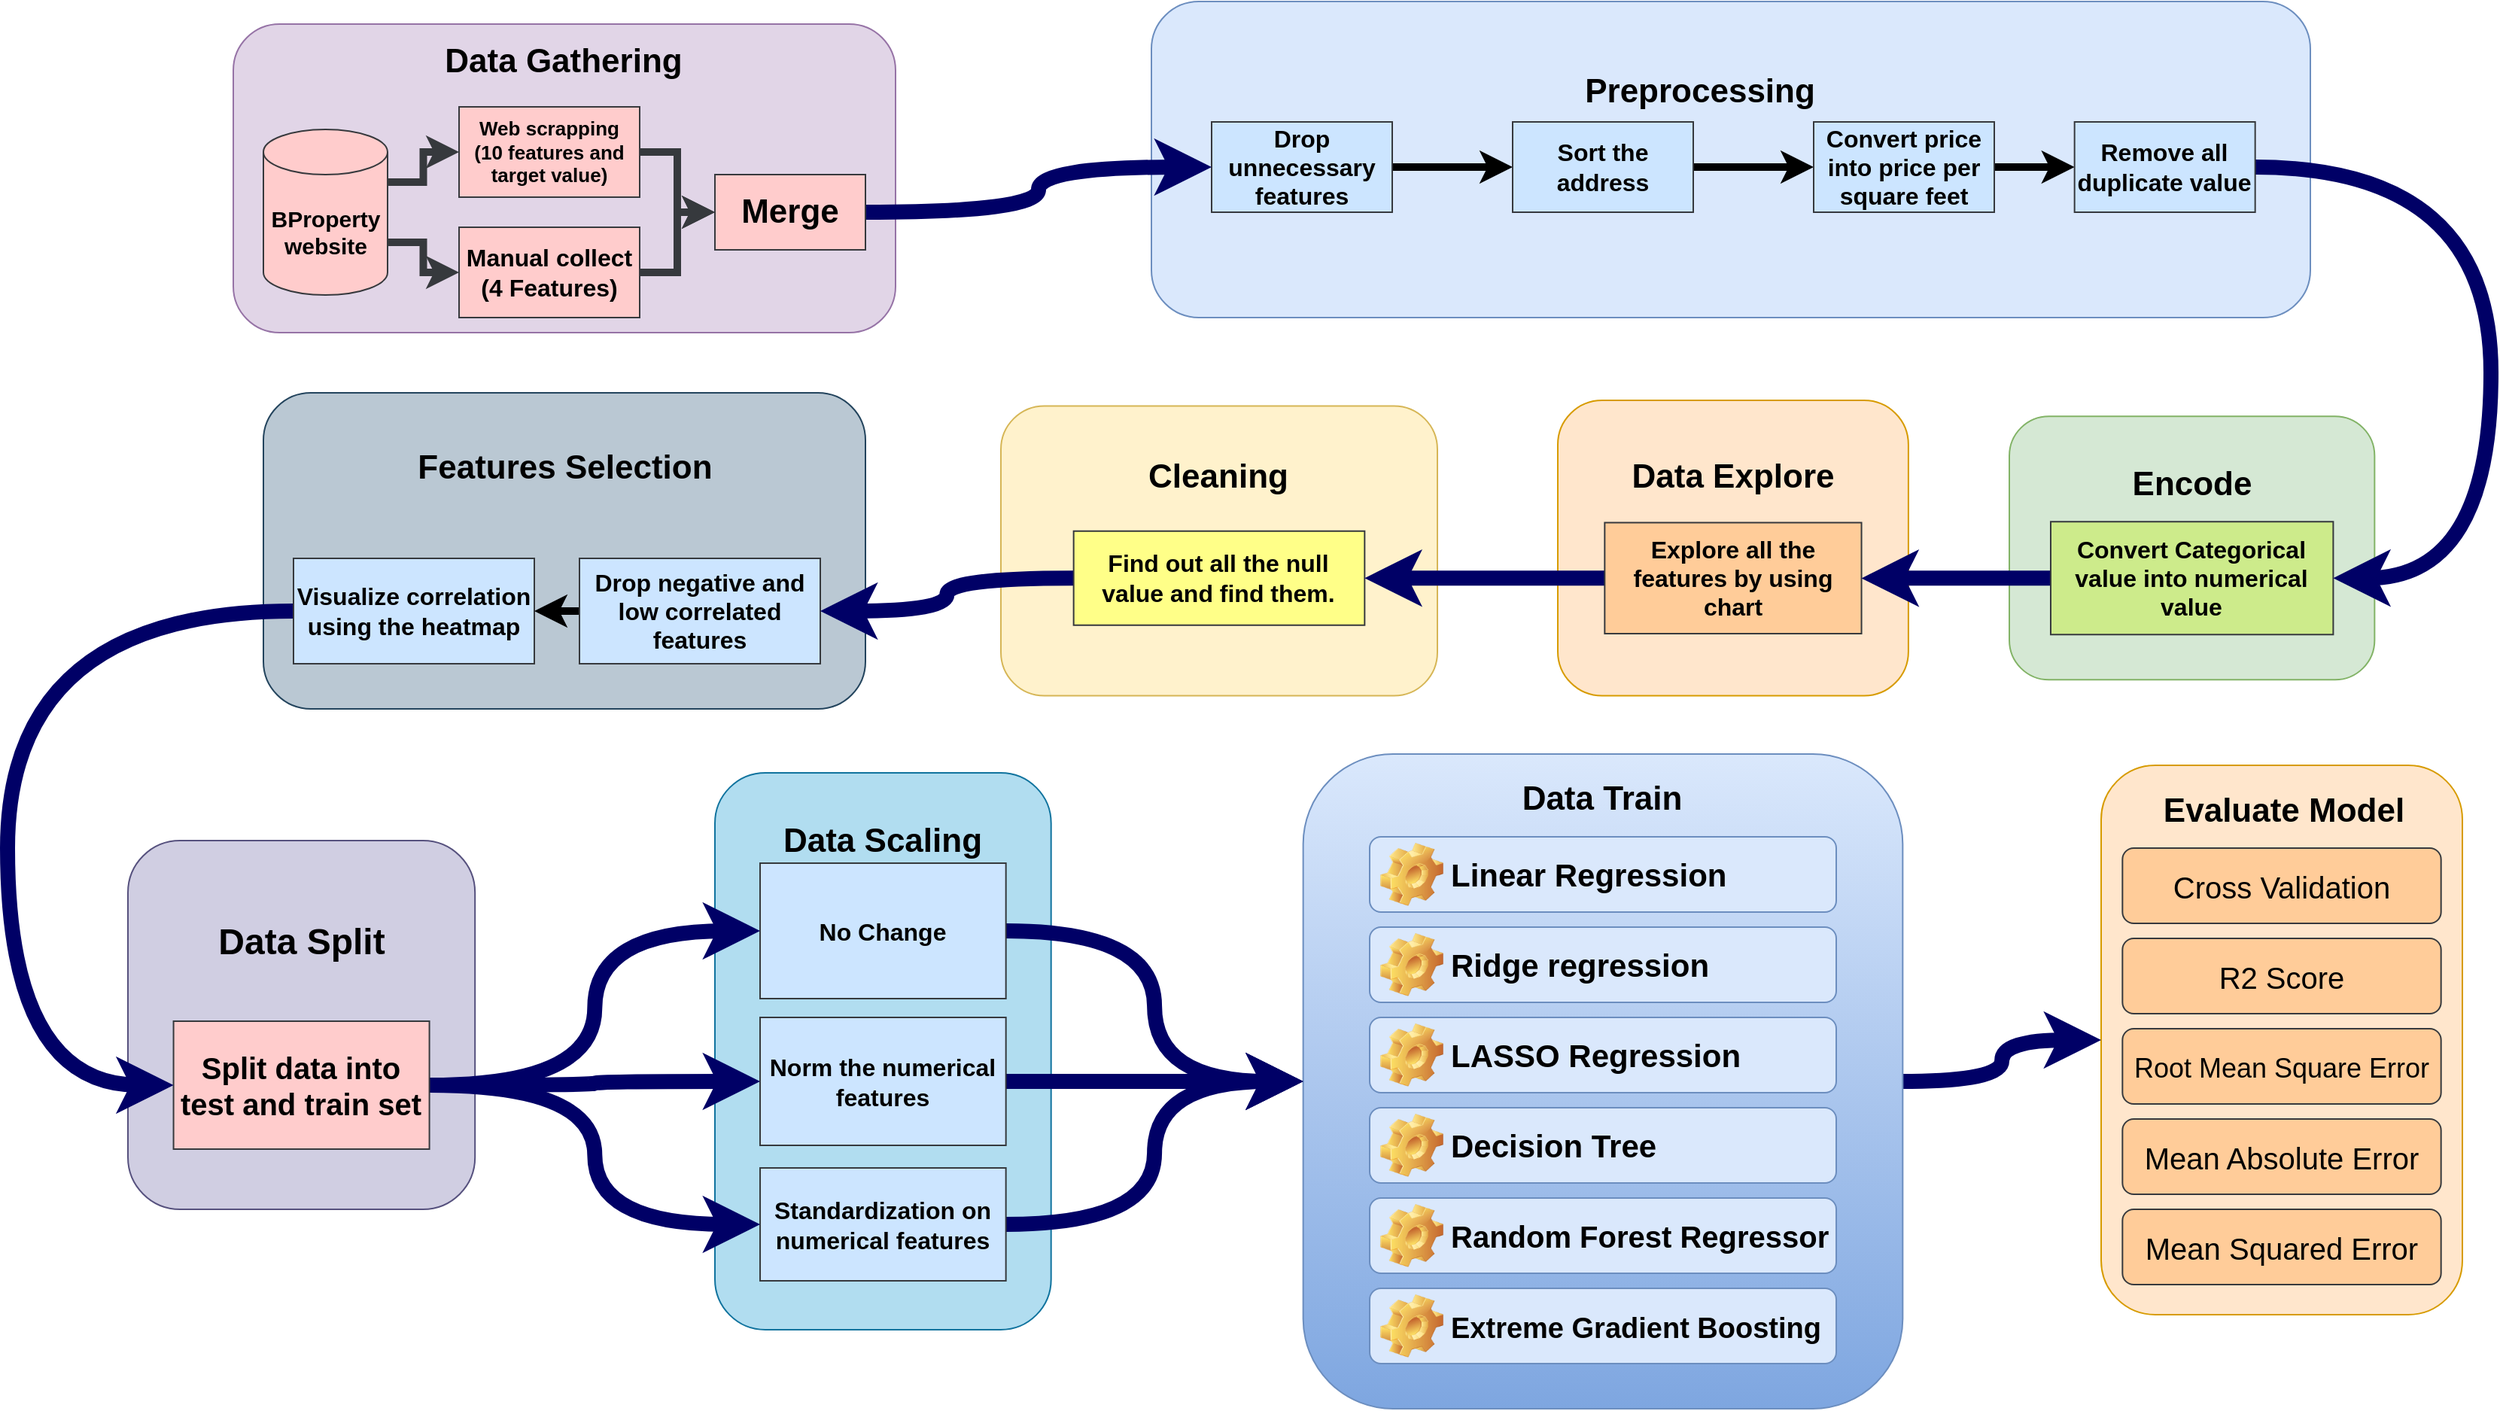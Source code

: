 <mxfile version="16.1.4" type="device"><diagram id="C5RBs43oDa-KdzZeNtuy" name="Page-1"><mxGraphModel dx="2858" dy="1074" grid="1" gridSize="10" guides="1" tooltips="1" connect="1" arrows="1" fold="1" page="1" pageScale="1" pageWidth="827" pageHeight="1169" math="0" shadow="0"><root><mxCell id="WIyWlLk6GJQsqaUBKTNV-0"/><mxCell id="WIyWlLk6GJQsqaUBKTNV-1" parent="WIyWlLk6GJQsqaUBKTNV-0"/><mxCell id="p1v1I74_mB3JB4wyyK_R-135" value="" style="rounded=1;whiteSpace=wrap;html=1;fontSize=22;labelBackgroundColor=#D4E1F5;labelBorderColor=none;fillColor=#ffe6cc;strokeColor=#d79b00;" parent="WIyWlLk6GJQsqaUBKTNV-1" vertex="1"><mxGeometry x="1241" y="572.5" width="240" height="365" as="geometry"/></mxCell><mxCell id="p1v1I74_mB3JB4wyyK_R-136" value="Evaluate Model" style="text;html=1;strokeColor=none;fillColor=none;align=center;verticalAlign=middle;whiteSpace=wrap;rounded=0;fontSize=22;fontStyle=1" parent="WIyWlLk6GJQsqaUBKTNV-1" vertex="1"><mxGeometry x="1271" y="577.5" width="183.33" height="50" as="geometry"/></mxCell><mxCell id="p1v1I74_mB3JB4wyyK_R-137" value="Cross Validation" style="rounded=1;whiteSpace=wrap;html=1;shadow=0;glass=0;labelBackgroundColor=none;labelBorderColor=none;fontSize=20;fillColor=#ffcc99;strokeColor=#36393d;" parent="WIyWlLk6GJQsqaUBKTNV-1" vertex="1"><mxGeometry x="1255.17" y="627.5" width="211.66" height="50" as="geometry"/></mxCell><mxCell id="p1v1I74_mB3JB4wyyK_R-138" value="R2 Score" style="rounded=1;whiteSpace=wrap;html=1;shadow=0;glass=0;labelBackgroundColor=none;labelBorderColor=none;fontSize=20;fillColor=#ffcc99;strokeColor=#36393d;" parent="WIyWlLk6GJQsqaUBKTNV-1" vertex="1"><mxGeometry x="1255.17" y="687.5" width="211.66" height="50" as="geometry"/></mxCell><mxCell id="p1v1I74_mB3JB4wyyK_R-139" value="&lt;font style=&quot;font-size: 18px&quot;&gt;&lt;span class=&quot;ILfuVd&quot;&gt;&lt;span class=&quot;hgKElc&quot;&gt;Root Mean Square Error&lt;/span&gt;&lt;/span&gt;&lt;/font&gt;" style="rounded=1;whiteSpace=wrap;html=1;shadow=0;glass=0;labelBackgroundColor=none;labelBorderColor=none;fontSize=20;fillColor=#ffcc99;strokeColor=#36393d;" parent="WIyWlLk6GJQsqaUBKTNV-1" vertex="1"><mxGeometry x="1255.17" y="747.5" width="211.66" height="50" as="geometry"/></mxCell><mxCell id="p1v1I74_mB3JB4wyyK_R-140" value="&lt;span class=&quot;ILfuVd&quot;&gt;&lt;span class=&quot;hgKElc&quot;&gt; Mean Absolute Error&lt;/span&gt;&lt;/span&gt;" style="rounded=1;whiteSpace=wrap;html=1;shadow=0;glass=0;labelBackgroundColor=none;labelBorderColor=none;fontSize=20;fillColor=#ffcc99;strokeColor=#36393d;" parent="WIyWlLk6GJQsqaUBKTNV-1" vertex="1"><mxGeometry x="1255.17" y="807.5" width="211.66" height="50" as="geometry"/></mxCell><mxCell id="p1v1I74_mB3JB4wyyK_R-141" value="&lt;span class=&quot;ILfuVd&quot;&gt;&lt;span class=&quot;hgKElc&quot;&gt;Mean Squared Error&lt;/span&gt;&lt;/span&gt;" style="rounded=1;whiteSpace=wrap;html=1;shadow=0;glass=0;labelBackgroundColor=none;labelBorderColor=none;fontSize=20;fillColor=#ffcc99;strokeColor=#36393d;" parent="WIyWlLk6GJQsqaUBKTNV-1" vertex="1"><mxGeometry x="1255.17" y="867.5" width="211.66" height="50" as="geometry"/></mxCell><mxCell id="p1v1I74_mB3JB4wyyK_R-210" style="edgeStyle=orthogonalEdgeStyle;curved=1;rounded=0;orthogonalLoop=1;jettySize=auto;html=1;exitX=1;exitY=0.5;exitDx=0;exitDy=0;entryX=0;entryY=0.5;entryDx=0;entryDy=0;fontSize=16;fontColor=#000000;strokeWidth=10;elbow=vertical;fillColor=#a0522d;strokeColor=#000066;" parent="WIyWlLk6GJQsqaUBKTNV-1" source="p1v1I74_mB3JB4wyyK_R-143" target="p1v1I74_mB3JB4wyyK_R-135" edge="1"><mxGeometry relative="1" as="geometry"/></mxCell><mxCell id="p1v1I74_mB3JB4wyyK_R-143" value="" style="rounded=1;whiteSpace=wrap;html=1;fontSize=22;labelBackgroundColor=#D4E1F5;labelBorderColor=none;fillColor=#dae8fc;strokeColor=#6c8ebf;gradientColor=#7ea6e0;" parent="WIyWlLk6GJQsqaUBKTNV-1" vertex="1"><mxGeometry x="710.83" y="565" width="398.34" height="435" as="geometry"/></mxCell><mxCell id="p1v1I74_mB3JB4wyyK_R-144" value="Data Train" style="text;html=1;strokeColor=none;fillColor=none;align=center;verticalAlign=middle;whiteSpace=wrap;rounded=0;fontSize=22;fontStyle=1" parent="WIyWlLk6GJQsqaUBKTNV-1" vertex="1"><mxGeometry x="818.34" y="570" width="183.33" height="50" as="geometry"/></mxCell><mxCell id="p1v1I74_mB3JB4wyyK_R-145" value="LASSO Regression" style="label;whiteSpace=wrap;html=1;image=img/clipart/Gear_128x128.png;labelBackgroundColor=none;labelBorderColor=none;fontSize=21;fillColor=#dae8fc;strokeColor=#6c8ebf;" parent="WIyWlLk6GJQsqaUBKTNV-1" vertex="1"><mxGeometry x="755.0" y="740" width="310" height="50" as="geometry"/></mxCell><mxCell id="p1v1I74_mB3JB4wyyK_R-146" value="Ridge regression" style="label;whiteSpace=wrap;html=1;image=img/clipart/Gear_128x128.png;labelBackgroundColor=none;labelBorderColor=none;fontSize=21;fillColor=#dae8fc;strokeColor=#6c8ebf;" parent="WIyWlLk6GJQsqaUBKTNV-1" vertex="1"><mxGeometry x="755.0" y="680" width="310" height="50" as="geometry"/></mxCell><mxCell id="p1v1I74_mB3JB4wyyK_R-147" value="&lt;span style=&quot;background-color: transparent&quot;&gt;Linear Regression&lt;/span&gt;" style="label;whiteSpace=wrap;html=1;image=img/clipart/Gear_128x128.png;labelBackgroundColor=none;labelBorderColor=none;fontSize=21;fillColor=#dae8fc;strokeColor=#6c8ebf;" parent="WIyWlLk6GJQsqaUBKTNV-1" vertex="1"><mxGeometry x="755.0" y="620" width="310" height="50" as="geometry"/></mxCell><mxCell id="p1v1I74_mB3JB4wyyK_R-148" value="&lt;font style=&quot;font-size: 19px&quot;&gt;Extreme Gradient Boosting&lt;/font&gt;" style="label;whiteSpace=wrap;html=1;image=img/clipart/Gear_128x128.png;labelBackgroundColor=none;labelBorderColor=none;fontSize=21;fillColor=#dae8fc;strokeColor=#6c8ebf;" parent="WIyWlLk6GJQsqaUBKTNV-1" vertex="1"><mxGeometry x="755.01" y="920" width="310" height="50" as="geometry"/></mxCell><mxCell id="p1v1I74_mB3JB4wyyK_R-149" value="&lt;font style=&quot;font-size: 20px&quot;&gt;Random Forest Regressor&lt;/font&gt;" style="label;whiteSpace=wrap;html=1;image=img/clipart/Gear_128x128.png;labelBackgroundColor=none;labelBorderColor=none;fontSize=21;fillColor=#dae8fc;strokeColor=#6c8ebf;" parent="WIyWlLk6GJQsqaUBKTNV-1" vertex="1"><mxGeometry x="755.01" y="860" width="310" height="50" as="geometry"/></mxCell><mxCell id="p1v1I74_mB3JB4wyyK_R-150" value="Decision Tree" style="label;whiteSpace=wrap;html=1;image=img/clipart/Gear_128x128.png;labelBackgroundColor=none;labelBorderColor=none;fontSize=21;fillColor=#dae8fc;strokeColor=#6c8ebf;" parent="WIyWlLk6GJQsqaUBKTNV-1" vertex="1"><mxGeometry x="755.0" y="800" width="310" height="50" as="geometry"/></mxCell><mxCell id="p1v1I74_mB3JB4wyyK_R-151" value="" style="rounded=1;whiteSpace=wrap;html=1;fontSize=22;labelBackgroundColor=#D4E1F5;labelBorderColor=none;fillColor=#b1ddf0;strokeColor=#10739e;glass=0;shadow=0;" parent="WIyWlLk6GJQsqaUBKTNV-1" vertex="1"><mxGeometry x="320" y="577.5" width="223.34" height="370" as="geometry"/></mxCell><mxCell id="p1v1I74_mB3JB4wyyK_R-214" style="edgeStyle=orthogonalEdgeStyle;curved=1;rounded=0;orthogonalLoop=1;jettySize=auto;html=1;exitX=1;exitY=0.5;exitDx=0;exitDy=0;entryX=0;entryY=0.5;entryDx=0;entryDy=0;fontSize=16;fontColor=#000000;strokeWidth=10;elbow=vertical;fillColor=#a0522d;strokeColor=#000066;" parent="WIyWlLk6GJQsqaUBKTNV-1" source="p1v1I74_mB3JB4wyyK_R-152" target="p1v1I74_mB3JB4wyyK_R-143" edge="1"><mxGeometry relative="1" as="geometry"/></mxCell><mxCell id="p1v1I74_mB3JB4wyyK_R-152" value="&lt;font style=&quot;font-size: 16px&quot;&gt;No Change&lt;/font&gt;" style="rounded=0;whiteSpace=wrap;html=1;fontStyle=1;fillColor=#cce5ff;strokeColor=#36393d;" parent="WIyWlLk6GJQsqaUBKTNV-1" vertex="1"><mxGeometry x="350" y="637.5" width="163.34" height="90" as="geometry"/></mxCell><mxCell id="p1v1I74_mB3JB4wyyK_R-153" value="Data Scaling" style="text;html=1;strokeColor=none;fillColor=none;align=center;verticalAlign=middle;whiteSpace=wrap;rounded=0;fontSize=22;fontStyle=1" parent="WIyWlLk6GJQsqaUBKTNV-1" vertex="1"><mxGeometry x="340" y="597.5" width="183.33" height="50" as="geometry"/></mxCell><mxCell id="p1v1I74_mB3JB4wyyK_R-217" style="edgeStyle=orthogonalEdgeStyle;curved=1;rounded=0;orthogonalLoop=1;jettySize=auto;html=1;exitX=1;exitY=0.5;exitDx=0;exitDy=0;entryX=0;entryY=0.5;entryDx=0;entryDy=0;fontSize=16;fontColor=#000000;strokeWidth=10;elbow=vertical;fillColor=#a0522d;strokeColor=#000066;" parent="WIyWlLk6GJQsqaUBKTNV-1" source="p1v1I74_mB3JB4wyyK_R-154" target="p1v1I74_mB3JB4wyyK_R-143" edge="1"><mxGeometry relative="1" as="geometry"/></mxCell><mxCell id="p1v1I74_mB3JB4wyyK_R-154" value="&lt;font style=&quot;font-size: 16px&quot;&gt;Norm the numerical features&lt;/font&gt;" style="rounded=0;whiteSpace=wrap;html=1;fontStyle=1;fillColor=#cce5ff;strokeColor=#36393d;" parent="WIyWlLk6GJQsqaUBKTNV-1" vertex="1"><mxGeometry x="350" y="740" width="163.34" height="85" as="geometry"/></mxCell><mxCell id="p1v1I74_mB3JB4wyyK_R-216" style="edgeStyle=orthogonalEdgeStyle;curved=1;rounded=0;orthogonalLoop=1;jettySize=auto;html=1;exitX=1;exitY=0.5;exitDx=0;exitDy=0;entryX=0;entryY=0.5;entryDx=0;entryDy=0;fontSize=16;fontColor=#000000;strokeWidth=10;elbow=vertical;fillColor=#a0522d;strokeColor=#000066;" parent="WIyWlLk6GJQsqaUBKTNV-1" source="p1v1I74_mB3JB4wyyK_R-155" target="p1v1I74_mB3JB4wyyK_R-143" edge="1"><mxGeometry relative="1" as="geometry"/></mxCell><mxCell id="p1v1I74_mB3JB4wyyK_R-155" value="&lt;font style=&quot;font-size: 16px&quot;&gt;Standardization on numerical features&lt;/font&gt;" style="rounded=0;whiteSpace=wrap;html=1;fontStyle=1;fillColor=#cce5ff;strokeColor=#36393d;" parent="WIyWlLk6GJQsqaUBKTNV-1" vertex="1"><mxGeometry x="350.01" y="840" width="163.32" height="75" as="geometry"/></mxCell><mxCell id="p1v1I74_mB3JB4wyyK_R-156" value="" style="rounded=1;whiteSpace=wrap;html=1;fontSize=22;labelBackgroundColor=#D4E1F5;labelBorderColor=none;fillColor=#d0cee2;strokeColor=#56517e;" parent="WIyWlLk6GJQsqaUBKTNV-1" vertex="1"><mxGeometry x="-70" y="622.5" width="230.59" height="245" as="geometry"/></mxCell><mxCell id="p1v1I74_mB3JB4wyyK_R-211" style="edgeStyle=orthogonalEdgeStyle;curved=1;rounded=0;orthogonalLoop=1;jettySize=auto;html=1;exitX=1;exitY=0.5;exitDx=0;exitDy=0;entryX=0;entryY=0.5;entryDx=0;entryDy=0;fontSize=16;fontColor=#000000;strokeWidth=10;elbow=vertical;fillColor=#a0522d;strokeColor=#000066;" parent="WIyWlLk6GJQsqaUBKTNV-1" source="p1v1I74_mB3JB4wyyK_R-157" target="p1v1I74_mB3JB4wyyK_R-152" edge="1"><mxGeometry relative="1" as="geometry"/></mxCell><mxCell id="p1v1I74_mB3JB4wyyK_R-212" style="edgeStyle=orthogonalEdgeStyle;curved=1;rounded=0;orthogonalLoop=1;jettySize=auto;html=1;exitX=1;exitY=0.5;exitDx=0;exitDy=0;entryX=0;entryY=0.5;entryDx=0;entryDy=0;fontSize=16;fontColor=#000000;strokeWidth=10;elbow=vertical;fillColor=#a0522d;strokeColor=#000066;" parent="WIyWlLk6GJQsqaUBKTNV-1" source="p1v1I74_mB3JB4wyyK_R-157" target="p1v1I74_mB3JB4wyyK_R-155" edge="1"><mxGeometry relative="1" as="geometry"/></mxCell><mxCell id="p1v1I74_mB3JB4wyyK_R-213" style="edgeStyle=orthogonalEdgeStyle;curved=1;rounded=0;orthogonalLoop=1;jettySize=auto;html=1;exitX=1;exitY=0.5;exitDx=0;exitDy=0;fontSize=16;fontColor=#000000;strokeWidth=10;elbow=vertical;fillColor=#a0522d;strokeColor=#000066;" parent="WIyWlLk6GJQsqaUBKTNV-1" source="p1v1I74_mB3JB4wyyK_R-157" target="p1v1I74_mB3JB4wyyK_R-154" edge="1"><mxGeometry relative="1" as="geometry"/></mxCell><mxCell id="p1v1I74_mB3JB4wyyK_R-157" value="&lt;font style=&quot;font-size: 20px&quot;&gt;Split data into test and train set&lt;/font&gt;" style="rounded=0;whiteSpace=wrap;html=1;fontStyle=1;fillColor=#ffcccc;strokeColor=#36393d;" parent="WIyWlLk6GJQsqaUBKTNV-1" vertex="1"><mxGeometry x="-39.71" y="742.5" width="170" height="85" as="geometry"/></mxCell><mxCell id="p1v1I74_mB3JB4wyyK_R-158" value="&lt;font style=&quot;font-size: 24px&quot;&gt;Data Split&lt;/font&gt;" style="text;html=1;strokeColor=none;fillColor=none;align=center;verticalAlign=middle;whiteSpace=wrap;rounded=1;fontSize=22;fontStyle=1" parent="WIyWlLk6GJQsqaUBKTNV-1" vertex="1"><mxGeometry x="-46.37" y="665" width="183.33" height="50" as="geometry"/></mxCell><mxCell id="p1v1I74_mB3JB4wyyK_R-159" value="" style="rounded=1;whiteSpace=wrap;html=1;fontSize=22;labelBackgroundColor=#D4E1F5;labelBorderColor=none;fillColor=#bac8d3;strokeColor=#23445d;" parent="WIyWlLk6GJQsqaUBKTNV-1" vertex="1"><mxGeometry x="20" y="325" width="400" height="210" as="geometry"/></mxCell><mxCell id="p1v1I74_mB3JB4wyyK_R-160" value="Features Selection" style="text;html=1;strokeColor=none;fillColor=none;align=center;verticalAlign=middle;whiteSpace=wrap;rounded=0;fontSize=22;fontStyle=1" parent="WIyWlLk6GJQsqaUBKTNV-1" vertex="1"><mxGeometry x="111.68" y="350" width="216.65" height="50" as="geometry"/></mxCell><mxCell id="p1v1I74_mB3JB4wyyK_R-209" style="edgeStyle=orthogonalEdgeStyle;curved=1;rounded=0;orthogonalLoop=1;jettySize=auto;html=1;exitX=0;exitY=0.5;exitDx=0;exitDy=0;entryX=0;entryY=0.5;entryDx=0;entryDy=0;fontSize=16;fontColor=#000000;strokeWidth=10;elbow=vertical;fillColor=#a0522d;strokeColor=#000066;" parent="WIyWlLk6GJQsqaUBKTNV-1" source="p1v1I74_mB3JB4wyyK_R-161" target="p1v1I74_mB3JB4wyyK_R-157" edge="1"><mxGeometry relative="1" as="geometry"><Array as="points"><mxPoint x="-150" y="470"/><mxPoint x="-150" y="785"/></Array></mxGeometry></mxCell><mxCell id="p1v1I74_mB3JB4wyyK_R-161" value="&lt;font style=&quot;font-size: 16px&quot;&gt;Visualize correlation using the heatmap&lt;/font&gt;" style="rounded=0;whiteSpace=wrap;html=1;fontStyle=1;fillColor=#cce5ff;strokeColor=#36393d;" parent="WIyWlLk6GJQsqaUBKTNV-1" vertex="1"><mxGeometry x="40" y="435" width="160" height="70" as="geometry"/></mxCell><mxCell id="p1v1I74_mB3JB4wyyK_R-206" style="edgeStyle=orthogonalEdgeStyle;curved=1;rounded=0;orthogonalLoop=1;jettySize=auto;html=1;exitX=0;exitY=0.5;exitDx=0;exitDy=0;fontSize=16;fontColor=#000000;strokeWidth=5;elbow=vertical;" parent="WIyWlLk6GJQsqaUBKTNV-1" source="p1v1I74_mB3JB4wyyK_R-162" target="p1v1I74_mB3JB4wyyK_R-161" edge="1"><mxGeometry relative="1" as="geometry"/></mxCell><mxCell id="p1v1I74_mB3JB4wyyK_R-162" value="&lt;font style=&quot;font-size: 16px&quot;&gt;Drop negative and low correlated features&lt;/font&gt;" style="rounded=0;whiteSpace=wrap;html=1;fontStyle=1;fillColor=#cce5ff;strokeColor=#36393d;" parent="WIyWlLk6GJQsqaUBKTNV-1" vertex="1"><mxGeometry x="230" y="435" width="160" height="70" as="geometry"/></mxCell><mxCell id="p1v1I74_mB3JB4wyyK_R-170" value="" style="rounded=1;whiteSpace=wrap;html=1;fontSize=22;labelBackgroundColor=#D4E1F5;labelBorderColor=none;fillColor=#fff2cc;strokeColor=#d6b656;" parent="WIyWlLk6GJQsqaUBKTNV-1" vertex="1"><mxGeometry x="510" y="333.75" width="290" height="192.5" as="geometry"/></mxCell><mxCell id="qct5b2MjuN6pzGq9MbtD-8" style="edgeStyle=orthogonalEdgeStyle;curved=1;rounded=0;orthogonalLoop=1;jettySize=auto;html=1;exitX=0;exitY=0.5;exitDx=0;exitDy=0;fontSize=16;strokeColor=#000066;strokeWidth=10;" edge="1" parent="WIyWlLk6GJQsqaUBKTNV-1" source="p1v1I74_mB3JB4wyyK_R-171" target="p1v1I74_mB3JB4wyyK_R-162"><mxGeometry relative="1" as="geometry"/></mxCell><mxCell id="p1v1I74_mB3JB4wyyK_R-171" value="&lt;font style=&quot;font-size: 16px&quot;&gt;Find out all the null value and find them.&lt;/font&gt;" style="rounded=0;whiteSpace=wrap;html=1;fontStyle=1;fillColor=#ffff88;strokeColor=#36393d;" parent="WIyWlLk6GJQsqaUBKTNV-1" vertex="1"><mxGeometry x="558.33" y="416.88" width="193.34" height="62.5" as="geometry"/></mxCell><mxCell id="p1v1I74_mB3JB4wyyK_R-172" value="Cleaning" style="text;html=1;strokeColor=none;fillColor=none;align=center;verticalAlign=middle;whiteSpace=wrap;rounded=0;fontSize=22;fontStyle=1" parent="WIyWlLk6GJQsqaUBKTNV-1" vertex="1"><mxGeometry x="563.34" y="356.25" width="183.33" height="50" as="geometry"/></mxCell><mxCell id="p1v1I74_mB3JB4wyyK_R-174" value="" style="rounded=1;whiteSpace=wrap;html=1;fontSize=22;labelBackgroundColor=#D4E1F5;labelBorderColor=none;fillColor=#ffe6cc;strokeColor=#d79b00;" parent="WIyWlLk6GJQsqaUBKTNV-1" vertex="1"><mxGeometry x="880.0" y="330.01" width="232.94" height="196.24" as="geometry"/></mxCell><mxCell id="qct5b2MjuN6pzGq9MbtD-7" style="edgeStyle=orthogonalEdgeStyle;curved=1;rounded=0;orthogonalLoop=1;jettySize=auto;html=1;exitX=0;exitY=0.5;exitDx=0;exitDy=0;fontSize=16;strokeColor=#000066;strokeWidth=10;" edge="1" parent="WIyWlLk6GJQsqaUBKTNV-1" source="p1v1I74_mB3JB4wyyK_R-175" target="p1v1I74_mB3JB4wyyK_R-171"><mxGeometry relative="1" as="geometry"/></mxCell><mxCell id="p1v1I74_mB3JB4wyyK_R-175" value="&lt;font style=&quot;font-size: 16px&quot;&gt;Explore all the features by using chart&lt;/font&gt;" style="rounded=0;whiteSpace=wrap;html=1;fontStyle=1;fillColor=#ffcc99;strokeColor=#36393d;" parent="WIyWlLk6GJQsqaUBKTNV-1" vertex="1"><mxGeometry x="911.17" y="411.25" width="170.6" height="73.76" as="geometry"/></mxCell><mxCell id="p1v1I74_mB3JB4wyyK_R-176" value="Data Explore" style="text;html=1;strokeColor=none;fillColor=none;align=center;verticalAlign=middle;whiteSpace=wrap;rounded=0;fontSize=22;fontStyle=1" parent="WIyWlLk6GJQsqaUBKTNV-1" vertex="1"><mxGeometry x="904.81" y="356.25" width="183.33" height="50" as="geometry"/></mxCell><mxCell id="p1v1I74_mB3JB4wyyK_R-177" style="edgeStyle=orthogonalEdgeStyle;rounded=0;orthogonalLoop=1;jettySize=auto;html=1;exitX=0.5;exitY=1;exitDx=0;exitDy=0;fontSize=18;fontColor=#000000;strokeWidth=5;" parent="WIyWlLk6GJQsqaUBKTNV-1" edge="1"><mxGeometry relative="1" as="geometry"><mxPoint x="1024.81" y="498.13" as="sourcePoint"/><mxPoint x="1024.81" y="498.13" as="targetPoint"/></mxGeometry></mxCell><mxCell id="p1v1I74_mB3JB4wyyK_R-178" value="" style="rounded=1;whiteSpace=wrap;html=1;fontSize=22;labelBackgroundColor=#D4E1F5;labelBorderColor=none;fillColor=#d5e8d4;strokeColor=#82b366;" parent="WIyWlLk6GJQsqaUBKTNV-1" vertex="1"><mxGeometry x="1180" y="340.63" width="242.68" height="175" as="geometry"/></mxCell><mxCell id="p1v1I74_mB3JB4wyyK_R-179" value="Encode" style="text;html=1;strokeColor=none;fillColor=none;align=center;verticalAlign=middle;whiteSpace=wrap;rounded=0;fontSize=22;fontStyle=1" parent="WIyWlLk6GJQsqaUBKTNV-1" vertex="1"><mxGeometry x="1209.68" y="360.63" width="183.33" height="50" as="geometry"/></mxCell><mxCell id="qct5b2MjuN6pzGq9MbtD-6" style="edgeStyle=orthogonalEdgeStyle;curved=1;rounded=0;orthogonalLoop=1;jettySize=auto;html=1;exitX=0;exitY=0.5;exitDx=0;exitDy=0;fontSize=16;strokeColor=#000066;strokeWidth=10;" edge="1" parent="WIyWlLk6GJQsqaUBKTNV-1" source="p1v1I74_mB3JB4wyyK_R-180" target="p1v1I74_mB3JB4wyyK_R-175"><mxGeometry relative="1" as="geometry"/></mxCell><mxCell id="p1v1I74_mB3JB4wyyK_R-180" value="&lt;font style=&quot;font-size: 16px&quot;&gt;Convert Categorical value into numerical value&lt;/font&gt;" style="rounded=0;whiteSpace=wrap;html=1;fontStyle=1;fillColor=#cdeb8b;strokeColor=#36393d;" parent="WIyWlLk6GJQsqaUBKTNV-1" vertex="1"><mxGeometry x="1207.49" y="410.63" width="187.71" height="75" as="geometry"/></mxCell><mxCell id="p1v1I74_mB3JB4wyyK_R-186" value="" style="rounded=1;whiteSpace=wrap;html=1;fontSize=22;labelBackgroundColor=#D4E1F5;labelBorderColor=none;fillColor=#dae8fc;strokeColor=#6c8ebf;" parent="WIyWlLk6GJQsqaUBKTNV-1" vertex="1"><mxGeometry x="610" y="65" width="770" height="210" as="geometry"/></mxCell><mxCell id="p1v1I74_mB3JB4wyyK_R-187" value="Preprocessing" style="text;html=1;strokeColor=none;fillColor=none;align=center;verticalAlign=middle;whiteSpace=wrap;rounded=0;fontSize=22;fontStyle=1" parent="WIyWlLk6GJQsqaUBKTNV-1" vertex="1"><mxGeometry x="883.34" y="100" width="183.33" height="50" as="geometry"/></mxCell><mxCell id="p1v1I74_mB3JB4wyyK_R-188" style="edgeStyle=orthogonalEdgeStyle;rounded=0;orthogonalLoop=1;jettySize=auto;html=1;exitX=1;exitY=0.5;exitDx=0;exitDy=0;entryX=0;entryY=0.5;entryDx=0;entryDy=0;fontSize=22;fontColor=#D4E1F5;strokeWidth=5;" parent="WIyWlLk6GJQsqaUBKTNV-1" source="p1v1I74_mB3JB4wyyK_R-189" target="p1v1I74_mB3JB4wyyK_R-190" edge="1"><mxGeometry relative="1" as="geometry"><mxPoint x="904.99" y="220" as="targetPoint"/></mxGeometry></mxCell><mxCell id="p1v1I74_mB3JB4wyyK_R-189" value="&lt;font style=&quot;font-size: 16px&quot;&gt;Drop unnecessary features&lt;/font&gt;" style="rounded=0;whiteSpace=wrap;html=1;fontStyle=1;fillColor=#cce5ff;strokeColor=#36393d;" parent="WIyWlLk6GJQsqaUBKTNV-1" vertex="1"><mxGeometry x="650.0" y="145" width="120" height="60" as="geometry"/></mxCell><mxCell id="qct5b2MjuN6pzGq9MbtD-1" style="edgeStyle=orthogonalEdgeStyle;rounded=0;orthogonalLoop=1;jettySize=auto;html=1;exitX=1;exitY=0.5;exitDx=0;exitDy=0;entryX=0;entryY=0.5;entryDx=0;entryDy=0;strokeWidth=5;" edge="1" parent="WIyWlLk6GJQsqaUBKTNV-1" source="p1v1I74_mB3JB4wyyK_R-190" target="qct5b2MjuN6pzGq9MbtD-0"><mxGeometry relative="1" as="geometry"/></mxCell><mxCell id="p1v1I74_mB3JB4wyyK_R-190" value="&lt;font style=&quot;font-size: 16px&quot;&gt;Sort the address&lt;/font&gt;" style="rounded=0;whiteSpace=wrap;html=1;fontStyle=1;fillColor=#cce5ff;strokeColor=#36393d;" parent="WIyWlLk6GJQsqaUBKTNV-1" vertex="1"><mxGeometry x="850.0" y="145" width="120" height="60" as="geometry"/></mxCell><mxCell id="p1v1I74_mB3JB4wyyK_R-191" value="" style="rounded=1;whiteSpace=wrap;html=1;fontSize=22;labelBackgroundColor=none;fillColor=#e1d5e7;strokeColor=#9673a6;" parent="WIyWlLk6GJQsqaUBKTNV-1" vertex="1"><mxGeometry y="80" width="440" height="205" as="geometry"/></mxCell><mxCell id="p1v1I74_mB3JB4wyyK_R-192" value="&lt;font style=&quot;font-size: 22px&quot;&gt;&lt;b&gt;Data Gathering&lt;/b&gt;&lt;/font&gt;" style="text;html=1;strokeColor=none;fillColor=none;align=center;verticalAlign=middle;whiteSpace=wrap;rounded=0;" parent="WIyWlLk6GJQsqaUBKTNV-1" vertex="1"><mxGeometry x="128.33" y="80" width="183.33" height="50" as="geometry"/></mxCell><mxCell id="p1v1I74_mB3JB4wyyK_R-193" style="edgeStyle=orthogonalEdgeStyle;rounded=0;orthogonalLoop=1;jettySize=auto;html=1;exitX=1;exitY=0;exitDx=0;exitDy=75;exitPerimeter=0;entryX=0;entryY=0.5;entryDx=0;entryDy=0;strokeWidth=5;fillColor=#ffcccc;strokeColor=#36393d;" parent="WIyWlLk6GJQsqaUBKTNV-1" source="p1v1I74_mB3JB4wyyK_R-195" target="p1v1I74_mB3JB4wyyK_R-199" edge="1"><mxGeometry relative="1" as="geometry"/></mxCell><mxCell id="p1v1I74_mB3JB4wyyK_R-194" style="edgeStyle=orthogonalEdgeStyle;rounded=0;orthogonalLoop=1;jettySize=auto;html=1;exitX=1;exitY=0;exitDx=0;exitDy=35;exitPerimeter=0;entryX=0;entryY=0.5;entryDx=0;entryDy=0;strokeWidth=5;fillColor=#ffcccc;strokeColor=#36393d;" parent="WIyWlLk6GJQsqaUBKTNV-1" source="p1v1I74_mB3JB4wyyK_R-195" target="p1v1I74_mB3JB4wyyK_R-197" edge="1"><mxGeometry relative="1" as="geometry"/></mxCell><mxCell id="p1v1I74_mB3JB4wyyK_R-195" value="&lt;div style=&quot;font-size: 15px&quot;&gt;&lt;font style=&quot;font-size: 15px&quot;&gt;BProperty&lt;/font&gt;&lt;/div&gt;&lt;div style=&quot;font-size: 15px&quot;&gt;&lt;font style=&quot;font-size: 15px&quot;&gt;website&lt;br&gt;&lt;/font&gt;&lt;/div&gt;" style="shape=cylinder3;whiteSpace=wrap;html=1;boundedLbl=1;backgroundOutline=1;size=15;fontStyle=1;fillColor=#ffcccc;strokeColor=#36393d;" parent="WIyWlLk6GJQsqaUBKTNV-1" vertex="1"><mxGeometry x="20" y="150" width="82.5" height="110" as="geometry"/></mxCell><mxCell id="p1v1I74_mB3JB4wyyK_R-196" style="edgeStyle=orthogonalEdgeStyle;rounded=0;orthogonalLoop=1;jettySize=auto;html=1;exitX=1;exitY=0.5;exitDx=0;exitDy=0;entryX=0;entryY=0.5;entryDx=0;entryDy=0;fontSize=22;strokeWidth=5;fillColor=#ffcccc;strokeColor=#36393d;" parent="WIyWlLk6GJQsqaUBKTNV-1" source="p1v1I74_mB3JB4wyyK_R-197" target="p1v1I74_mB3JB4wyyK_R-200" edge="1"><mxGeometry relative="1" as="geometry"/></mxCell><mxCell id="p1v1I74_mB3JB4wyyK_R-197" value="&lt;div style=&quot;font-size: 13px&quot;&gt;&lt;font style=&quot;font-size: 13px&quot;&gt;Web scrapping&lt;/font&gt;&lt;/div&gt;&lt;div style=&quot;font-size: 13px&quot;&gt;&lt;font style=&quot;font-size: 13px&quot;&gt;(10 features and target value)&lt;br&gt;&lt;/font&gt;&lt;/div&gt;" style="rounded=0;whiteSpace=wrap;html=1;fontStyle=1;fillColor=#ffcccc;strokeColor=#36393d;" parent="WIyWlLk6GJQsqaUBKTNV-1" vertex="1"><mxGeometry x="150" y="135" width="120" height="60" as="geometry"/></mxCell><mxCell id="p1v1I74_mB3JB4wyyK_R-198" style="edgeStyle=orthogonalEdgeStyle;rounded=0;orthogonalLoop=1;jettySize=auto;html=1;exitX=1;exitY=0.5;exitDx=0;exitDy=0;entryX=0;entryY=0.5;entryDx=0;entryDy=0;fontSize=22;strokeWidth=5;fillColor=#ffcccc;strokeColor=#36393d;" parent="WIyWlLk6GJQsqaUBKTNV-1" source="p1v1I74_mB3JB4wyyK_R-199" target="p1v1I74_mB3JB4wyyK_R-200" edge="1"><mxGeometry relative="1" as="geometry"/></mxCell><mxCell id="p1v1I74_mB3JB4wyyK_R-199" value="&lt;div style=&quot;font-size: 16px&quot;&gt;&lt;font style=&quot;font-size: 16px&quot;&gt;Manual collect&lt;/font&gt;&lt;/div&gt;&lt;div style=&quot;font-size: 16px&quot;&gt;&lt;font style=&quot;font-size: 16px&quot;&gt;(4 Features)&lt;br&gt;&lt;/font&gt;&lt;/div&gt;" style="rounded=0;whiteSpace=wrap;html=1;fontStyle=1;fillColor=#ffcccc;strokeColor=#36393d;" parent="WIyWlLk6GJQsqaUBKTNV-1" vertex="1"><mxGeometry x="150" y="215" width="120" height="60" as="geometry"/></mxCell><mxCell id="qct5b2MjuN6pzGq9MbtD-12" style="edgeStyle=orthogonalEdgeStyle;curved=1;rounded=0;orthogonalLoop=1;jettySize=auto;html=1;exitX=1;exitY=0.5;exitDx=0;exitDy=0;entryX=0;entryY=0.5;entryDx=0;entryDy=0;fontSize=16;strokeColor=#000066;strokeWidth=10;" edge="1" parent="WIyWlLk6GJQsqaUBKTNV-1" source="p1v1I74_mB3JB4wyyK_R-200" target="p1v1I74_mB3JB4wyyK_R-189"><mxGeometry relative="1" as="geometry"/></mxCell><mxCell id="p1v1I74_mB3JB4wyyK_R-200" value="Merge" style="rounded=0;whiteSpace=wrap;html=1;fontSize=22;fontStyle=1;fillColor=#ffcccc;strokeColor=#36393d;" parent="WIyWlLk6GJQsqaUBKTNV-1" vertex="1"><mxGeometry x="320" y="180" width="100" height="50" as="geometry"/></mxCell><mxCell id="qct5b2MjuN6pzGq9MbtD-11" style="edgeStyle=orthogonalEdgeStyle;curved=1;rounded=0;orthogonalLoop=1;jettySize=auto;html=1;exitX=1;exitY=0.5;exitDx=0;exitDy=0;entryX=0;entryY=0.5;entryDx=0;entryDy=0;fontSize=16;strokeColor=#000000;strokeWidth=5;" edge="1" parent="WIyWlLk6GJQsqaUBKTNV-1" source="qct5b2MjuN6pzGq9MbtD-0" target="qct5b2MjuN6pzGq9MbtD-10"><mxGeometry relative="1" as="geometry"/></mxCell><mxCell id="qct5b2MjuN6pzGq9MbtD-0" value="&lt;font style=&quot;font-size: 16px&quot;&gt;Convert price into price per square feet&lt;/font&gt;" style="rounded=0;whiteSpace=wrap;html=1;fontStyle=1;fillColor=#cce5ff;strokeColor=#36393d;" vertex="1" parent="WIyWlLk6GJQsqaUBKTNV-1"><mxGeometry x="1050" y="145" width="120" height="60" as="geometry"/></mxCell><mxCell id="qct5b2MjuN6pzGq9MbtD-13" style="edgeStyle=orthogonalEdgeStyle;curved=1;rounded=0;orthogonalLoop=1;jettySize=auto;html=1;exitX=1;exitY=0.5;exitDx=0;exitDy=0;entryX=1;entryY=0.5;entryDx=0;entryDy=0;fontSize=16;strokeColor=#000066;strokeWidth=10;" edge="1" parent="WIyWlLk6GJQsqaUBKTNV-1" source="qct5b2MjuN6pzGq9MbtD-10" target="p1v1I74_mB3JB4wyyK_R-180"><mxGeometry relative="1" as="geometry"><Array as="points"><mxPoint x="1500" y="175"/><mxPoint x="1500" y="448"/></Array></mxGeometry></mxCell><mxCell id="qct5b2MjuN6pzGq9MbtD-10" value="&lt;font style=&quot;font-size: 16px&quot;&gt;Remove all duplicate value&lt;br&gt;&lt;/font&gt;" style="rounded=0;whiteSpace=wrap;html=1;fontStyle=1;fillColor=#cce5ff;strokeColor=#36393d;" vertex="1" parent="WIyWlLk6GJQsqaUBKTNV-1"><mxGeometry x="1223.33" y="145" width="120" height="60" as="geometry"/></mxCell></root></mxGraphModel></diagram></mxfile>